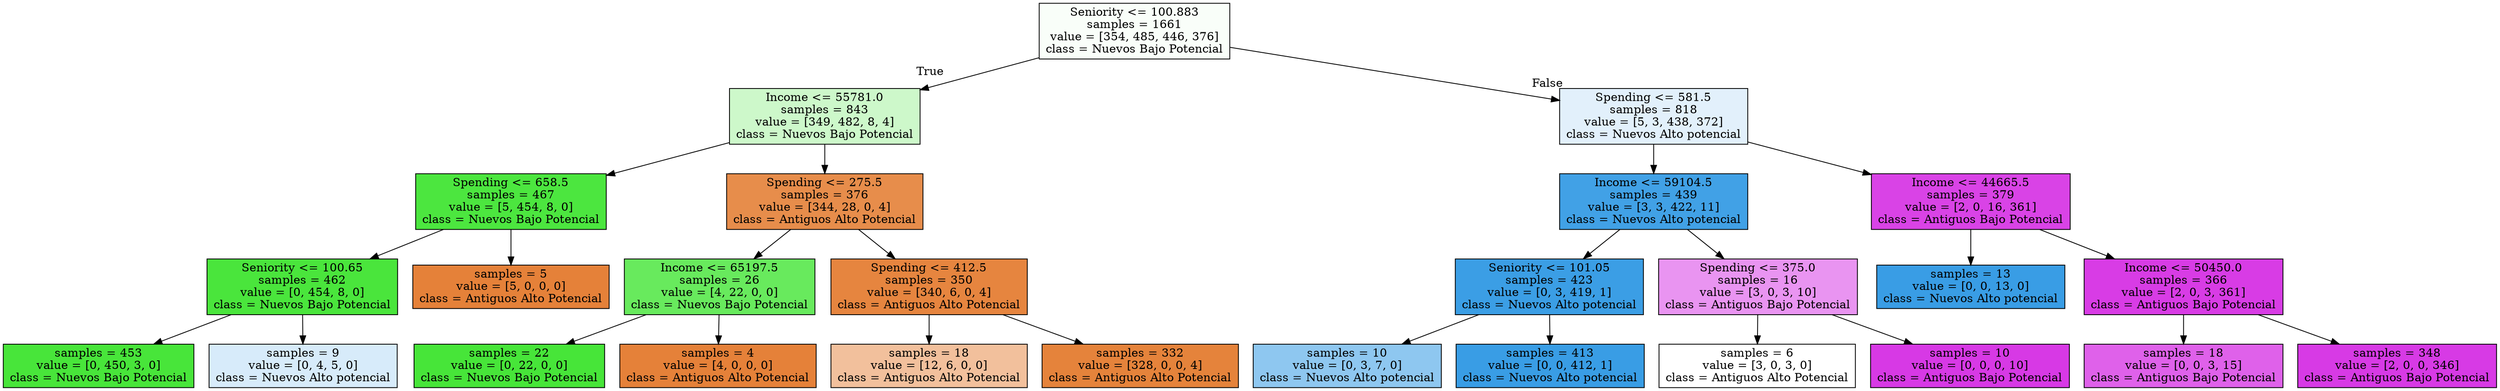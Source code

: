 digraph Tree {
node [shape=box, style="filled", color="black"] ;
0 [label="Seniority <= 100.883\nsamples = 1661\nvalue = [354, 485, 446, 376]\nclass = Nuevos Bajo Potencial", fillcolor="#f9fef9"] ;
1 [label="Income <= 55781.0\nsamples = 843\nvalue = [349, 482, 8, 4]\nclass = Nuevos Bajo Potencial", fillcolor="#cdf8ca"] ;
0 -> 1 [labeldistance=2.5, labelangle=45, headlabel="True"] ;
2 [label="Spending <= 658.5\nsamples = 467\nvalue = [5, 454, 8, 0]\nclass = Nuevos Bajo Potencial", fillcolor="#4ce63f"] ;
1 -> 2 ;
3 [label="Seniority <= 100.65\nsamples = 462\nvalue = [0, 454, 8, 0]\nclass = Nuevos Bajo Potencial", fillcolor="#4ae53c"] ;
2 -> 3 ;
4 [label="samples = 453\nvalue = [0, 450, 3, 0]\nclass = Nuevos Bajo Potencial", fillcolor="#48e53a"] ;
3 -> 4 ;
5 [label="samples = 9\nvalue = [0, 4, 5, 0]\nclass = Nuevos Alto potencial", fillcolor="#d7ebfa"] ;
3 -> 5 ;
6 [label="samples = 5\nvalue = [5, 0, 0, 0]\nclass = Antiguos Alto Potencial", fillcolor="#e58139"] ;
2 -> 6 ;
7 [label="Spending <= 275.5\nsamples = 376\nvalue = [344, 28, 0, 4]\nclass = Antiguos Alto Potencial", fillcolor="#e78d4b"] ;
1 -> 7 ;
8 [label="Income <= 65197.5\nsamples = 26\nvalue = [4, 22, 0, 0]\nclass = Nuevos Bajo Potencial", fillcolor="#68ea5d"] ;
7 -> 8 ;
9 [label="samples = 22\nvalue = [0, 22, 0, 0]\nclass = Nuevos Bajo Potencial", fillcolor="#47e539"] ;
8 -> 9 ;
10 [label="samples = 4\nvalue = [4, 0, 0, 0]\nclass = Antiguos Alto Potencial", fillcolor="#e58139"] ;
8 -> 10 ;
11 [label="Spending <= 412.5\nsamples = 350\nvalue = [340, 6, 0, 4]\nclass = Antiguos Alto Potencial", fillcolor="#e6853f"] ;
7 -> 11 ;
12 [label="samples = 18\nvalue = [12, 6, 0, 0]\nclass = Antiguos Alto Potencial", fillcolor="#f2c09c"] ;
11 -> 12 ;
13 [label="samples = 332\nvalue = [328, 0, 0, 4]\nclass = Antiguos Alto Potencial", fillcolor="#e5833b"] ;
11 -> 13 ;
14 [label="Spending <= 581.5\nsamples = 818\nvalue = [5, 3, 438, 372]\nclass = Nuevos Alto potencial", fillcolor="#e2f0fb"] ;
0 -> 14 [labeldistance=2.5, labelangle=-45, headlabel="False"] ;
15 [label="Income <= 59104.5\nsamples = 439\nvalue = [3, 3, 422, 11]\nclass = Nuevos Alto potencial", fillcolor="#41a1e6"] ;
14 -> 15 ;
16 [label="Seniority <= 101.05\nsamples = 423\nvalue = [0, 3, 419, 1]\nclass = Nuevos Alto potencial", fillcolor="#3b9ee5"] ;
15 -> 16 ;
17 [label="samples = 10\nvalue = [0, 3, 7, 0]\nclass = Nuevos Alto potencial", fillcolor="#8ec7f0"] ;
16 -> 17 ;
18 [label="samples = 413\nvalue = [0, 0, 412, 1]\nclass = Nuevos Alto potencial", fillcolor="#399de5"] ;
16 -> 18 ;
19 [label="Spending <= 375.0\nsamples = 16\nvalue = [3, 0, 3, 10]\nclass = Antiguos Bajo Potencial", fillcolor="#e994f1"] ;
15 -> 19 ;
20 [label="samples = 6\nvalue = [3, 0, 3, 0]\nclass = Antiguos Alto Potencial", fillcolor="#ffffff"] ;
19 -> 20 ;
21 [label="samples = 10\nvalue = [0, 0, 0, 10]\nclass = Antiguos Bajo Potencial", fillcolor="#d739e5"] ;
19 -> 21 ;
22 [label="Income <= 44665.5\nsamples = 379\nvalue = [2, 0, 16, 361]\nclass = Antiguos Bajo Potencial", fillcolor="#d943e6"] ;
14 -> 22 ;
23 [label="samples = 13\nvalue = [0, 0, 13, 0]\nclass = Nuevos Alto potencial", fillcolor="#399de5"] ;
22 -> 23 ;
24 [label="Income <= 50450.0\nsamples = 366\nvalue = [2, 0, 3, 361]\nclass = Antiguos Bajo Potencial", fillcolor="#d83ce5"] ;
22 -> 24 ;
25 [label="samples = 18\nvalue = [0, 0, 3, 15]\nclass = Antiguos Bajo Potencial", fillcolor="#df61ea"] ;
24 -> 25 ;
26 [label="samples = 348\nvalue = [2, 0, 0, 346]\nclass = Antiguos Bajo Potencial", fillcolor="#d73ae5"] ;
24 -> 26 ;
}
